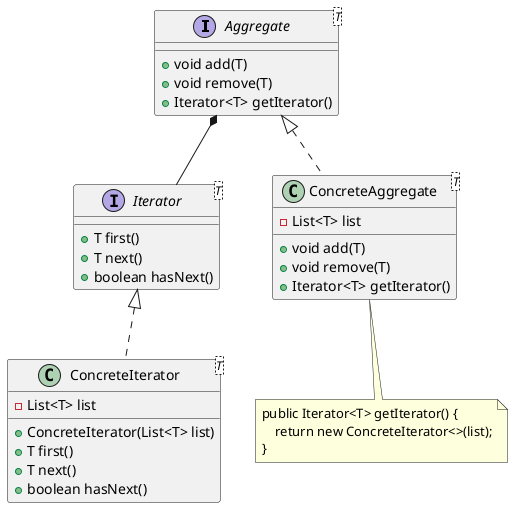 @startuml

Aggregate *-- Iterator

interface Aggregate<T> {
  +void add(T)
  +void remove(T)
  +Iterator<T> getIterator()
}

class ConcreteAggregate<T> implements Aggregate {
  -List<T> list

  +void add(T)
  +void remove(T)
  +Iterator<T> getIterator()
}

interface Iterator<T> {
  +T first()
  +T next()
  +boolean hasNext()
}

class ConcreteIterator<T> implements Iterator {
  -List<T> list

  +ConcreteIterator(List<T> list)
  +T first()
  +T next()
  +boolean hasNext()
}

note as N
    public Iterator<T> getIterator() {
        return new ConcreteIterator<>(list);
    }
end note

ConcreteAggregate .. N

@enduml